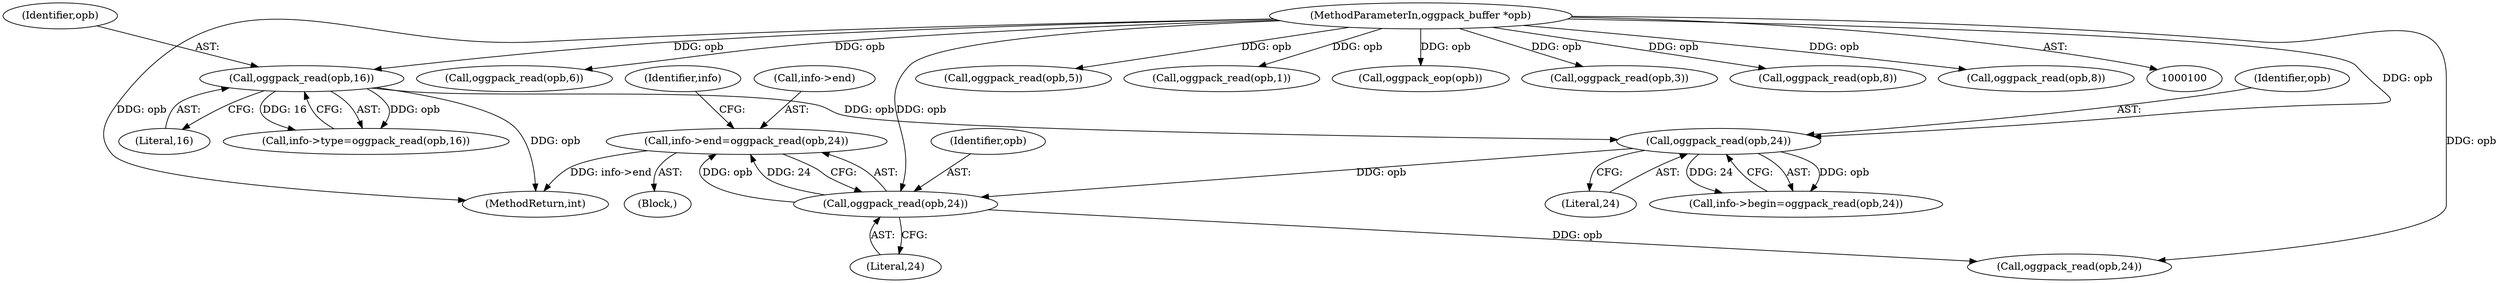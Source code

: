 digraph "0_Android_eeb4e45d5683f88488c083ecf142dc89bc3f0b47_9@API" {
"1000148" [label="(Call,info->end=oggpack_read(opb,24))"];
"1000152" [label="(Call,oggpack_read(opb,24))"];
"1000145" [label="(Call,oggpack_read(opb,24))"];
"1000125" [label="(Call,oggpack_read(opb,16))"];
"1000103" [label="(MethodParameterIn,oggpack_buffer *opb)"];
"1000141" [label="(Call,info->begin=oggpack_read(opb,24))"];
"1000152" [label="(Call,oggpack_read(opb,24))"];
"1000125" [label="(Call,oggpack_read(opb,16))"];
"1000145" [label="(Call,oggpack_read(opb,24))"];
"1000171" [label="(Call,oggpack_read(opb,6))"];
"1000157" [label="(Identifier,info)"];
"1000127" [label="(Literal,16)"];
"1000126" [label="(Identifier,opb)"];
"1000248" [label="(Call,oggpack_read(opb,5))"];
"1000103" [label="(MethodParameterIn,oggpack_buffer *opb)"];
"1000146" [label="(Identifier,opb)"];
"1000121" [label="(Call,info->type=oggpack_read(opb,16))"];
"1000356" [label="(MethodReturn,int)"];
"1000242" [label="(Call,oggpack_read(opb,1))"];
"1000346" [label="(Call,oggpack_eop(opb))"];
"1000148" [label="(Call,info->end=oggpack_read(opb,24))"];
"1000149" [label="(Call,info->end)"];
"1000153" [label="(Identifier,opb)"];
"1000238" [label="(Call,oggpack_read(opb,3))"];
"1000297" [label="(Call,oggpack_read(opb,8))"];
"1000154" [label="(Literal,24)"];
"1000160" [label="(Call,oggpack_read(opb,24))"];
"1000147" [label="(Literal,24)"];
"1000181" [label="(Call,oggpack_read(opb,8))"];
"1000104" [label="(Block,)"];
"1000148" -> "1000104"  [label="AST: "];
"1000148" -> "1000152"  [label="CFG: "];
"1000149" -> "1000148"  [label="AST: "];
"1000152" -> "1000148"  [label="AST: "];
"1000157" -> "1000148"  [label="CFG: "];
"1000148" -> "1000356"  [label="DDG: info->end"];
"1000152" -> "1000148"  [label="DDG: opb"];
"1000152" -> "1000148"  [label="DDG: 24"];
"1000152" -> "1000154"  [label="CFG: "];
"1000153" -> "1000152"  [label="AST: "];
"1000154" -> "1000152"  [label="AST: "];
"1000145" -> "1000152"  [label="DDG: opb"];
"1000103" -> "1000152"  [label="DDG: opb"];
"1000152" -> "1000160"  [label="DDG: opb"];
"1000145" -> "1000141"  [label="AST: "];
"1000145" -> "1000147"  [label="CFG: "];
"1000146" -> "1000145"  [label="AST: "];
"1000147" -> "1000145"  [label="AST: "];
"1000141" -> "1000145"  [label="CFG: "];
"1000145" -> "1000141"  [label="DDG: opb"];
"1000145" -> "1000141"  [label="DDG: 24"];
"1000125" -> "1000145"  [label="DDG: opb"];
"1000103" -> "1000145"  [label="DDG: opb"];
"1000125" -> "1000121"  [label="AST: "];
"1000125" -> "1000127"  [label="CFG: "];
"1000126" -> "1000125"  [label="AST: "];
"1000127" -> "1000125"  [label="AST: "];
"1000121" -> "1000125"  [label="CFG: "];
"1000125" -> "1000356"  [label="DDG: opb"];
"1000125" -> "1000121"  [label="DDG: opb"];
"1000125" -> "1000121"  [label="DDG: 16"];
"1000103" -> "1000125"  [label="DDG: opb"];
"1000103" -> "1000100"  [label="AST: "];
"1000103" -> "1000356"  [label="DDG: opb"];
"1000103" -> "1000160"  [label="DDG: opb"];
"1000103" -> "1000171"  [label="DDG: opb"];
"1000103" -> "1000181"  [label="DDG: opb"];
"1000103" -> "1000238"  [label="DDG: opb"];
"1000103" -> "1000242"  [label="DDG: opb"];
"1000103" -> "1000248"  [label="DDG: opb"];
"1000103" -> "1000297"  [label="DDG: opb"];
"1000103" -> "1000346"  [label="DDG: opb"];
}
